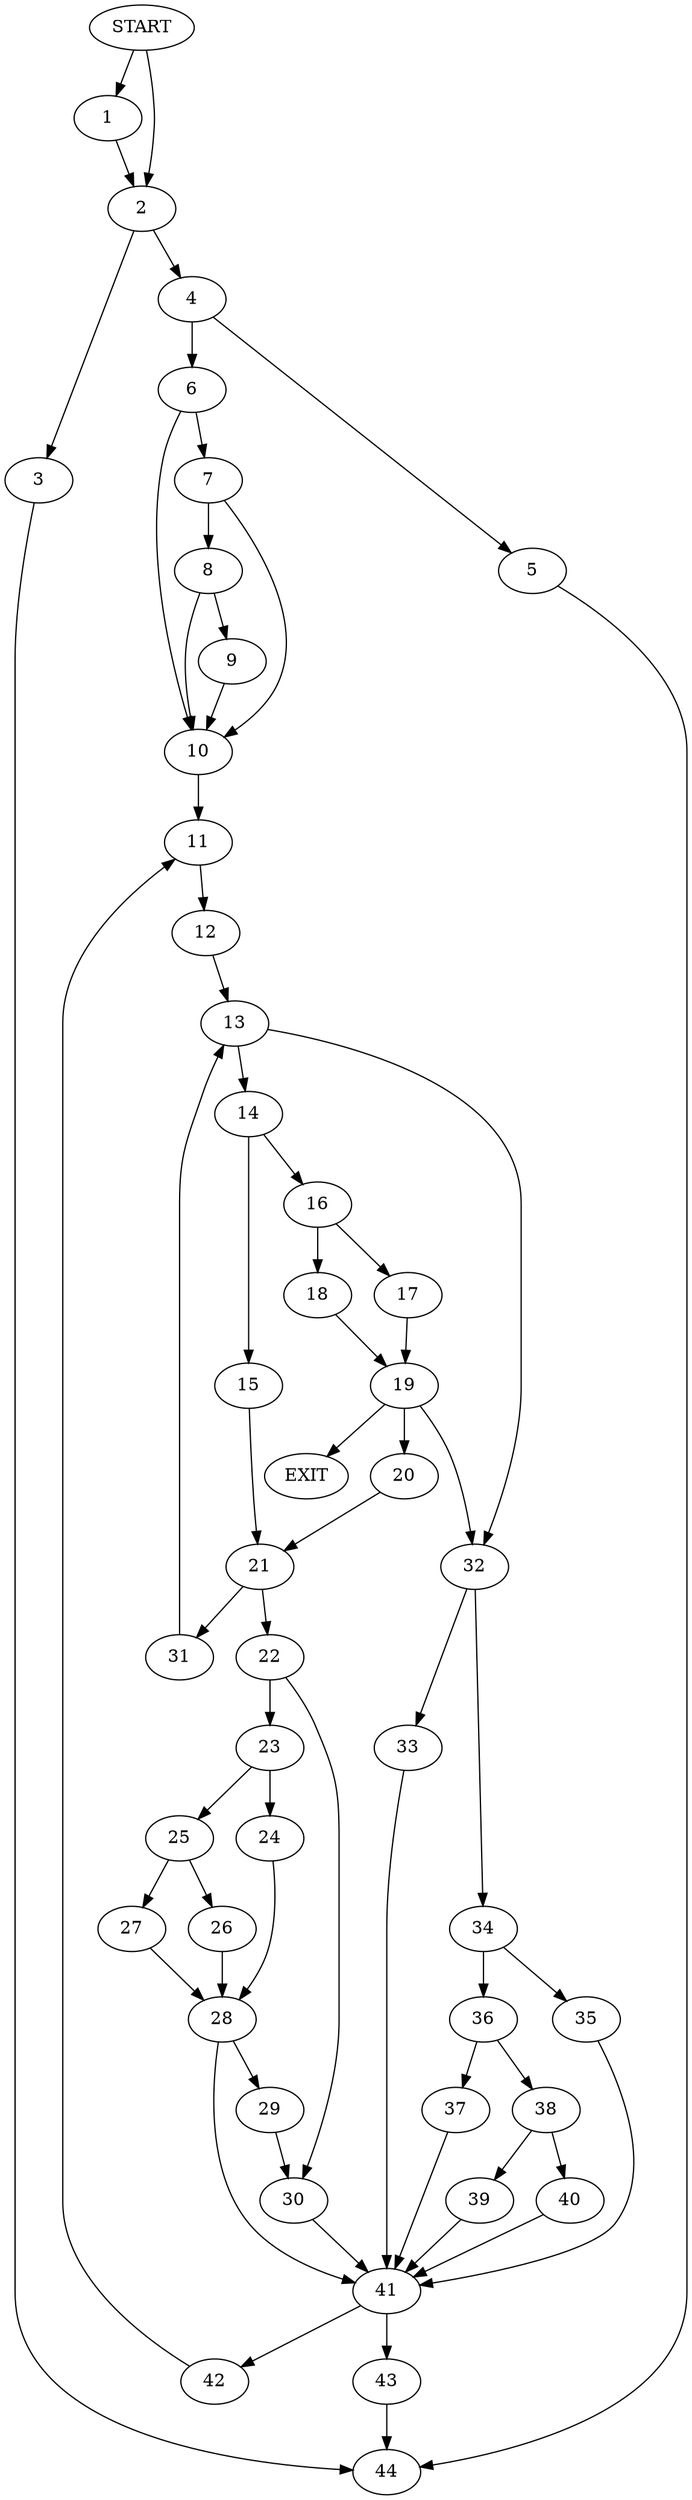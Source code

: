 digraph { 
0 [label="START"];
1;
2;
3;
4;
5;
6;
7;
8;
9;
10;
11;
12;
13;
14;
15;
16;
17;
18;
19;
20;
21;
22;
23;
24;
25;
26;
27;
28;
29;
30;
31;
32;
33;
34;
35;
36;
37;
38;
39;
40;
41;
42;
43;
44;
45[label="EXIT"];
0 -> 1;
0 -> 2;
1 -> 2;
2 -> 3;
2 -> 4;
3 -> 44;
4 -> 5;
4 -> 6;
5 -> 44;
6 -> 7;
6 -> 10;
7 -> 8;
7 -> 10;
8 -> 9;
8 -> 10;
9 -> 10;
10 -> 11;
11 -> 12;
12 -> 13;
13 -> 14;
13 -> 32;
14 -> 15;
14 -> 16;
15 -> 21;
16 -> 17;
16 -> 18;
17 -> 19;
18 -> 19;
19 -> 45;
19 -> 20;
19:s2 -> 32;
20 -> 21;
21 -> 22;
21 -> 31;
22 -> 23;
22 -> 30;
23 -> 24;
23 -> 25;
24 -> 28;
25 -> 26;
25 -> 27;
26 -> 28;
27 -> 28;
28 -> 41;
28 -> 29;
29 -> 30;
30 -> 41;
31 -> 13;
32 -> 33;
32 -> 34;
33 -> 41;
34 -> 35;
34 -> 36;
35 -> 41;
36 -> 37;
36 -> 38;
37 -> 41;
38 -> 39;
38 -> 40;
39 -> 41;
40 -> 41;
41 -> 43;
41 -> 42;
42 -> 11;
43 -> 44;
}